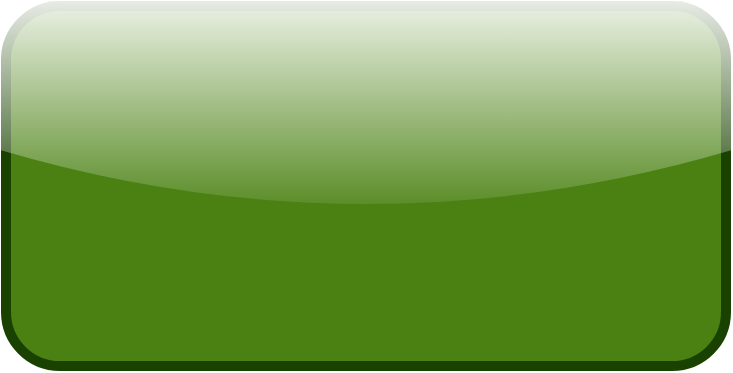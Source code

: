 <mxfile version="24.2.8" type="device">
  <diagram name="Страница — 1" id="SrTJ8GT9CZ5rW44d73fA">
    <mxGraphModel dx="806" dy="474" grid="1" gridSize="10" guides="1" tooltips="1" connect="1" arrows="1" fold="1" page="1" pageScale="1" pageWidth="827" pageHeight="1169" background="#ffffff" math="0" shadow="0">
      <root>
        <mxCell id="0" />
        <mxCell id="1" parent="0" />
        <mxCell id="CLobdzV-IfAo7vcjuYj4-3" value="" style="rounded=1;whiteSpace=wrap;html=1;fillStyle=solid;fillColor=#4a8112;fontColor=#ffffff;strokeColor=#194200;glass=1;strokeWidth=5;shadow=0;container=0;fixDash=0;" vertex="1" parent="1">
          <mxGeometry x="200" y="190" width="360" height="180" as="geometry" />
        </mxCell>
      </root>
    </mxGraphModel>
  </diagram>
</mxfile>
